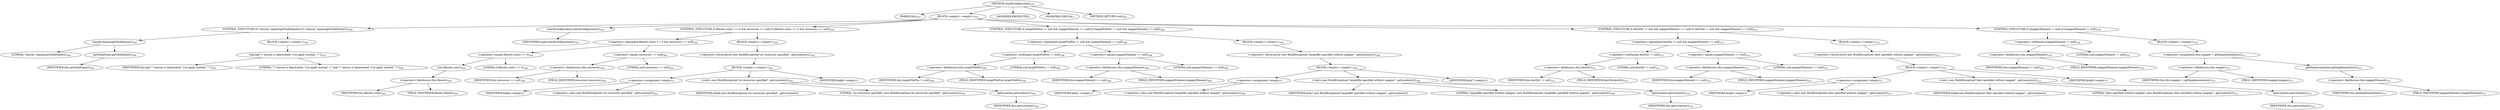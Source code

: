digraph "checkConfiguration" {  
"464" [label = <(METHOD,checkConfiguration)<SUB>297</SUB>> ]
"27" [label = <(PARAM,this)<SUB>297</SUB>> ]
"465" [label = <(BLOCK,&lt;empty&gt;,&lt;empty&gt;)<SUB>297</SUB>> ]
"466" [label = <(CONTROL_STRUCTURE,if (&quot;execon&quot;.equals(getTaskName())),if (&quot;execon&quot;.equals(getTaskName())))<SUB>300</SUB>> ]
"467" [label = <(equals,equals(getTaskName()))<SUB>300</SUB>> ]
"468" [label = <(LITERAL,&quot;execon&quot;,equals(getTaskName()))<SUB>300</SUB>> ]
"469" [label = <(getTaskName,getTaskName())<SUB>300</SUB>> ]
"26" [label = <(IDENTIFIER,this,getTaskName())<SUB>300</SUB>> ]
"470" [label = <(BLOCK,&lt;empty&gt;,&lt;empty&gt;)<SUB>300</SUB>> ]
"471" [label = <(log,log(&quot;!! execon is deprecated. Use apply instead. !!&quot;))<SUB>301</SUB>> ]
"28" [label = <(IDENTIFIER,this,log(&quot;!! execon is deprecated. Use apply instead. !!&quot;))<SUB>301</SUB>> ]
"472" [label = <(LITERAL,&quot;!! execon is deprecated. Use apply instead. !!&quot;,log(&quot;!! execon is deprecated. Use apply instead. !!&quot;))<SUB>301</SUB>> ]
"473" [label = <(checkConfiguration,checkConfiguration())<SUB>303</SUB>> ]
"474" [label = <(IDENTIFIER,super,checkConfiguration())<SUB>303</SUB>> ]
"475" [label = <(CONTROL_STRUCTURE,if (filesets.size() == 0 &amp;&amp; resources == null),if (filesets.size() == 0 &amp;&amp; resources == null))<SUB>304</SUB>> ]
"476" [label = <(&lt;operator&gt;.logicalAnd,filesets.size() == 0 &amp;&amp; resources == null)<SUB>304</SUB>> ]
"477" [label = <(&lt;operator&gt;.equals,filesets.size() == 0)<SUB>304</SUB>> ]
"478" [label = <(size,filesets.size())<SUB>304</SUB>> ]
"479" [label = <(&lt;operator&gt;.fieldAccess,this.filesets)<SUB>304</SUB>> ]
"480" [label = <(IDENTIFIER,this,filesets.size())<SUB>304</SUB>> ]
"481" [label = <(FIELD_IDENTIFIER,filesets,filesets)<SUB>304</SUB>> ]
"482" [label = <(LITERAL,0,filesets.size() == 0)<SUB>304</SUB>> ]
"483" [label = <(&lt;operator&gt;.equals,resources == null)<SUB>304</SUB>> ]
"484" [label = <(&lt;operator&gt;.fieldAccess,this.resources)<SUB>304</SUB>> ]
"485" [label = <(IDENTIFIER,this,resources == null)<SUB>304</SUB>> ]
"486" [label = <(FIELD_IDENTIFIER,resources,resources)<SUB>304</SUB>> ]
"487" [label = <(LITERAL,null,resources == null)<SUB>304</SUB>> ]
"488" [label = <(BLOCK,&lt;empty&gt;,&lt;empty&gt;)<SUB>304</SUB>> ]
"489" [label = <(&lt;operator&gt;.throw,throw new BuildException(&quot;no resources specified&quot;, getLocation());)<SUB>305</SUB>> ]
"490" [label = <(BLOCK,&lt;empty&gt;,&lt;empty&gt;)<SUB>305</SUB>> ]
"491" [label = <(&lt;operator&gt;.assignment,&lt;empty&gt;)> ]
"492" [label = <(IDENTIFIER,$obj6,&lt;empty&gt;)> ]
"493" [label = <(&lt;operator&gt;.alloc,new BuildException(&quot;no resources specified&quot;, getLocation()))<SUB>305</SUB>> ]
"494" [label = <(&lt;init&gt;,new BuildException(&quot;no resources specified&quot;, getLocation()))<SUB>305</SUB>> ]
"495" [label = <(IDENTIFIER,$obj6,new BuildException(&quot;no resources specified&quot;, getLocation()))> ]
"496" [label = <(LITERAL,&quot;no resources specified&quot;,new BuildException(&quot;no resources specified&quot;, getLocation()))<SUB>305</SUB>> ]
"497" [label = <(getLocation,getLocation())<SUB>306</SUB>> ]
"29" [label = <(IDENTIFIER,this,getLocation())<SUB>306</SUB>> ]
"498" [label = <(IDENTIFIER,$obj6,&lt;empty&gt;)> ]
"499" [label = <(CONTROL_STRUCTURE,if (targetFilePos != null &amp;&amp; mapperElement == null),if (targetFilePos != null &amp;&amp; mapperElement == null))<SUB>308</SUB>> ]
"500" [label = <(&lt;operator&gt;.logicalAnd,targetFilePos != null &amp;&amp; mapperElement == null)<SUB>308</SUB>> ]
"501" [label = <(&lt;operator&gt;.notEquals,targetFilePos != null)<SUB>308</SUB>> ]
"502" [label = <(&lt;operator&gt;.fieldAccess,this.targetFilePos)<SUB>308</SUB>> ]
"503" [label = <(IDENTIFIER,this,targetFilePos != null)<SUB>308</SUB>> ]
"504" [label = <(FIELD_IDENTIFIER,targetFilePos,targetFilePos)<SUB>308</SUB>> ]
"505" [label = <(LITERAL,null,targetFilePos != null)<SUB>308</SUB>> ]
"506" [label = <(&lt;operator&gt;.equals,mapperElement == null)<SUB>308</SUB>> ]
"507" [label = <(&lt;operator&gt;.fieldAccess,this.mapperElement)<SUB>308</SUB>> ]
"508" [label = <(IDENTIFIER,this,mapperElement == null)<SUB>308</SUB>> ]
"509" [label = <(FIELD_IDENTIFIER,mapperElement,mapperElement)<SUB>308</SUB>> ]
"510" [label = <(LITERAL,null,mapperElement == null)<SUB>308</SUB>> ]
"511" [label = <(BLOCK,&lt;empty&gt;,&lt;empty&gt;)<SUB>308</SUB>> ]
"512" [label = <(&lt;operator&gt;.throw,throw new BuildException(&quot;targetfile specified without mapper&quot;, getLocation());)<SUB>309</SUB>> ]
"513" [label = <(BLOCK,&lt;empty&gt;,&lt;empty&gt;)<SUB>309</SUB>> ]
"514" [label = <(&lt;operator&gt;.assignment,&lt;empty&gt;)> ]
"515" [label = <(IDENTIFIER,$obj7,&lt;empty&gt;)> ]
"516" [label = <(&lt;operator&gt;.alloc,new BuildException(&quot;targetfile specified without mapper&quot;, getLocation()))<SUB>309</SUB>> ]
"517" [label = <(&lt;init&gt;,new BuildException(&quot;targetfile specified without mapper&quot;, getLocation()))<SUB>309</SUB>> ]
"518" [label = <(IDENTIFIER,$obj7,new BuildException(&quot;targetfile specified without mapper&quot;, getLocation()))> ]
"519" [label = <(LITERAL,&quot;targetfile specified without mapper&quot;,new BuildException(&quot;targetfile specified without mapper&quot;, getLocation()))<SUB>309</SUB>> ]
"520" [label = <(getLocation,getLocation())<SUB>310</SUB>> ]
"30" [label = <(IDENTIFIER,this,getLocation())<SUB>310</SUB>> ]
"521" [label = <(IDENTIFIER,$obj7,&lt;empty&gt;)> ]
"522" [label = <(CONTROL_STRUCTURE,if (destDir != null &amp;&amp; mapperElement == null),if (destDir != null &amp;&amp; mapperElement == null))<SUB>312</SUB>> ]
"523" [label = <(&lt;operator&gt;.logicalAnd,destDir != null &amp;&amp; mapperElement == null)<SUB>312</SUB>> ]
"524" [label = <(&lt;operator&gt;.notEquals,destDir != null)<SUB>312</SUB>> ]
"525" [label = <(&lt;operator&gt;.fieldAccess,this.destDir)<SUB>312</SUB>> ]
"526" [label = <(IDENTIFIER,this,destDir != null)<SUB>312</SUB>> ]
"527" [label = <(FIELD_IDENTIFIER,destDir,destDir)<SUB>312</SUB>> ]
"528" [label = <(LITERAL,null,destDir != null)<SUB>312</SUB>> ]
"529" [label = <(&lt;operator&gt;.equals,mapperElement == null)<SUB>312</SUB>> ]
"530" [label = <(&lt;operator&gt;.fieldAccess,this.mapperElement)<SUB>312</SUB>> ]
"531" [label = <(IDENTIFIER,this,mapperElement == null)<SUB>312</SUB>> ]
"532" [label = <(FIELD_IDENTIFIER,mapperElement,mapperElement)<SUB>312</SUB>> ]
"533" [label = <(LITERAL,null,mapperElement == null)<SUB>312</SUB>> ]
"534" [label = <(BLOCK,&lt;empty&gt;,&lt;empty&gt;)<SUB>312</SUB>> ]
"535" [label = <(&lt;operator&gt;.throw,throw new BuildException(&quot;dest specified without mapper&quot;, getLocation());)<SUB>313</SUB>> ]
"536" [label = <(BLOCK,&lt;empty&gt;,&lt;empty&gt;)<SUB>313</SUB>> ]
"537" [label = <(&lt;operator&gt;.assignment,&lt;empty&gt;)> ]
"538" [label = <(IDENTIFIER,$obj8,&lt;empty&gt;)> ]
"539" [label = <(&lt;operator&gt;.alloc,new BuildException(&quot;dest specified without mapper&quot;, getLocation()))<SUB>313</SUB>> ]
"540" [label = <(&lt;init&gt;,new BuildException(&quot;dest specified without mapper&quot;, getLocation()))<SUB>313</SUB>> ]
"541" [label = <(IDENTIFIER,$obj8,new BuildException(&quot;dest specified without mapper&quot;, getLocation()))> ]
"542" [label = <(LITERAL,&quot;dest specified without mapper&quot;,new BuildException(&quot;dest specified without mapper&quot;, getLocation()))<SUB>313</SUB>> ]
"543" [label = <(getLocation,getLocation())<SUB>314</SUB>> ]
"31" [label = <(IDENTIFIER,this,getLocation())<SUB>314</SUB>> ]
"544" [label = <(IDENTIFIER,$obj8,&lt;empty&gt;)> ]
"545" [label = <(CONTROL_STRUCTURE,if (mapperElement != null),if (mapperElement != null))<SUB>316</SUB>> ]
"546" [label = <(&lt;operator&gt;.notEquals,mapperElement != null)<SUB>316</SUB>> ]
"547" [label = <(&lt;operator&gt;.fieldAccess,this.mapperElement)<SUB>316</SUB>> ]
"548" [label = <(IDENTIFIER,this,mapperElement != null)<SUB>316</SUB>> ]
"549" [label = <(FIELD_IDENTIFIER,mapperElement,mapperElement)<SUB>316</SUB>> ]
"550" [label = <(LITERAL,null,mapperElement != null)<SUB>316</SUB>> ]
"551" [label = <(BLOCK,&lt;empty&gt;,&lt;empty&gt;)<SUB>316</SUB>> ]
"552" [label = <(&lt;operator&gt;.assignment,this.mapper = getImplementation())<SUB>317</SUB>> ]
"553" [label = <(&lt;operator&gt;.fieldAccess,this.mapper)<SUB>317</SUB>> ]
"554" [label = <(IDENTIFIER,this,this.mapper = getImplementation())<SUB>317</SUB>> ]
"555" [label = <(FIELD_IDENTIFIER,mapper,mapper)<SUB>317</SUB>> ]
"556" [label = <(getImplementation,getImplementation())<SUB>317</SUB>> ]
"557" [label = <(&lt;operator&gt;.fieldAccess,this.mapperElement)<SUB>317</SUB>> ]
"558" [label = <(IDENTIFIER,this,getImplementation())<SUB>317</SUB>> ]
"559" [label = <(FIELD_IDENTIFIER,mapperElement,mapperElement)<SUB>317</SUB>> ]
"560" [label = <(MODIFIER,PROTECTED)> ]
"561" [label = <(MODIFIER,VIRTUAL)> ]
"562" [label = <(METHOD_RETURN,void)<SUB>297</SUB>> ]
  "464" -> "27" 
  "464" -> "465" 
  "464" -> "560" 
  "464" -> "561" 
  "464" -> "562" 
  "465" -> "466" 
  "465" -> "473" 
  "465" -> "475" 
  "465" -> "499" 
  "465" -> "522" 
  "465" -> "545" 
  "466" -> "467" 
  "466" -> "470" 
  "467" -> "468" 
  "467" -> "469" 
  "469" -> "26" 
  "470" -> "471" 
  "471" -> "28" 
  "471" -> "472" 
  "473" -> "474" 
  "475" -> "476" 
  "475" -> "488" 
  "476" -> "477" 
  "476" -> "483" 
  "477" -> "478" 
  "477" -> "482" 
  "478" -> "479" 
  "479" -> "480" 
  "479" -> "481" 
  "483" -> "484" 
  "483" -> "487" 
  "484" -> "485" 
  "484" -> "486" 
  "488" -> "489" 
  "489" -> "490" 
  "490" -> "491" 
  "490" -> "494" 
  "490" -> "498" 
  "491" -> "492" 
  "491" -> "493" 
  "494" -> "495" 
  "494" -> "496" 
  "494" -> "497" 
  "497" -> "29" 
  "499" -> "500" 
  "499" -> "511" 
  "500" -> "501" 
  "500" -> "506" 
  "501" -> "502" 
  "501" -> "505" 
  "502" -> "503" 
  "502" -> "504" 
  "506" -> "507" 
  "506" -> "510" 
  "507" -> "508" 
  "507" -> "509" 
  "511" -> "512" 
  "512" -> "513" 
  "513" -> "514" 
  "513" -> "517" 
  "513" -> "521" 
  "514" -> "515" 
  "514" -> "516" 
  "517" -> "518" 
  "517" -> "519" 
  "517" -> "520" 
  "520" -> "30" 
  "522" -> "523" 
  "522" -> "534" 
  "523" -> "524" 
  "523" -> "529" 
  "524" -> "525" 
  "524" -> "528" 
  "525" -> "526" 
  "525" -> "527" 
  "529" -> "530" 
  "529" -> "533" 
  "530" -> "531" 
  "530" -> "532" 
  "534" -> "535" 
  "535" -> "536" 
  "536" -> "537" 
  "536" -> "540" 
  "536" -> "544" 
  "537" -> "538" 
  "537" -> "539" 
  "540" -> "541" 
  "540" -> "542" 
  "540" -> "543" 
  "543" -> "31" 
  "545" -> "546" 
  "545" -> "551" 
  "546" -> "547" 
  "546" -> "550" 
  "547" -> "548" 
  "547" -> "549" 
  "551" -> "552" 
  "552" -> "553" 
  "552" -> "556" 
  "553" -> "554" 
  "553" -> "555" 
  "556" -> "557" 
  "557" -> "558" 
  "557" -> "559" 
}

